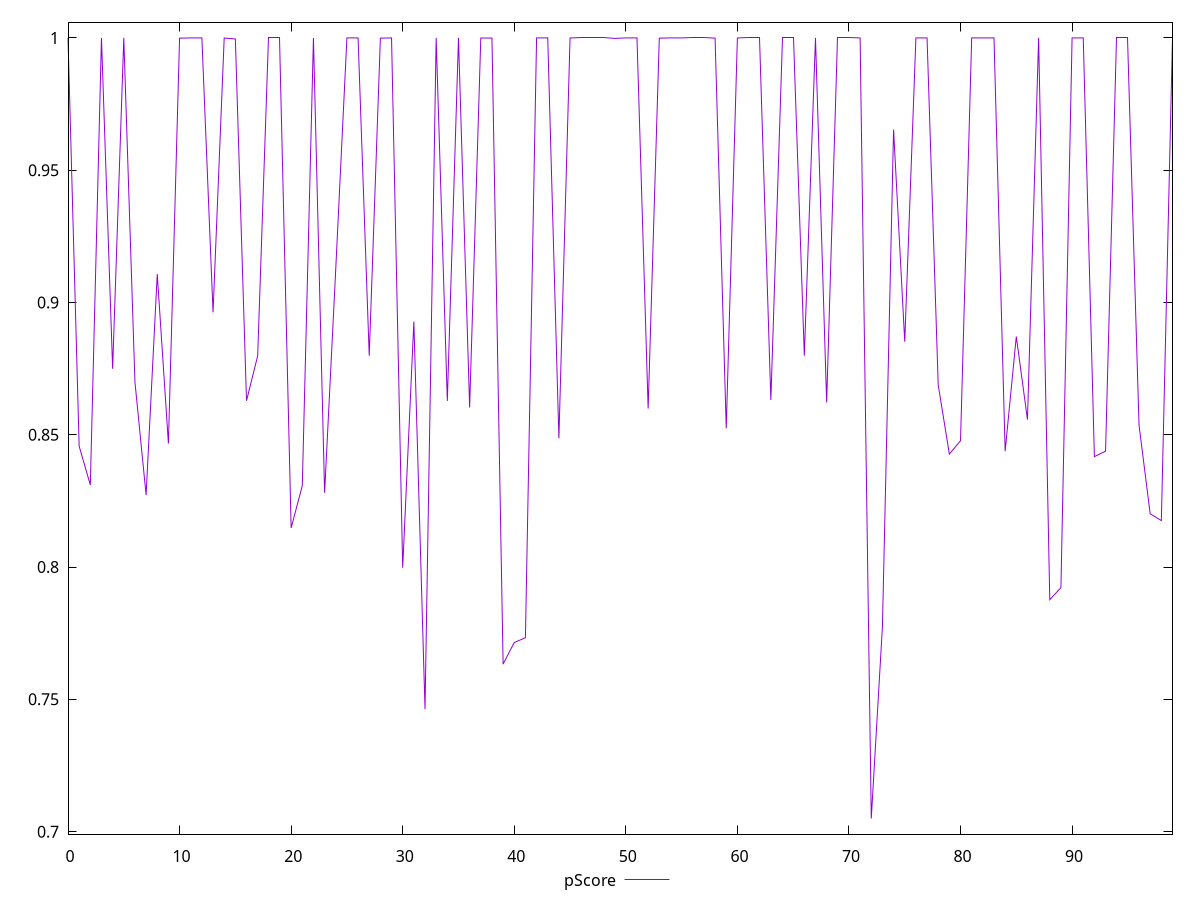 reset

$pScore <<EOF
0 0.999999381588822
1 0.8456897785740737
2 0.8310354349806417
3 0.9999925645161467
4 0.8749483964917271
5 0.9999995459276034
6 0.869926597811056
7 0.8272317033262762
8 0.9107185166244065
9 0.8466995774615513
10 0.9999048031969567
11 0.9999996252077206
12 0.999997945854854
13 0.8962536060784385
14 0.9999468030058167
15 0.9996018042522522
16 0.8628754789388402
17 0.8798209100723268
18 0.9999991217486857
19 0.9999989024722322
20 0.8147765722389539
21 0.8307378491780046
22 0.9999637594040841
23 0.8280709414955036
24 0.9127332796364197
25 0.9999993962902938
26 0.9999946175671757
27 0.879871475536227
28 0.9999122044982863
29 0.9999991873781628
30 0.7997636662201102
31 0.8927754426029615
32 0.7463410543261313
33 0.9999994273365045
34 0.8628068724339757
35 0.9999983997049187
36 0.8603039318574255
37 0.9999601950143167
38 0.9999640516812698
39 0.7633237939887872
40 0.7714922216418232
41 0.7732950353740025
42 0.9999990749289578
43 0.9999967943406626
44 0.8486600715199879
45 0.9999645185323227
46 0.9999983471442468
47 0.9999989076226696
48 0.9999990866783066
49 0.9998205725047224
50 0.9999969618625577
51 0.999998046498932
52 0.8599142056314424
53 0.9999194321224387
54 0.9999992389638539
55 0.9999966361460728
56 0.999997694555022
57 0.999999383619617
58 0.9999110391485846
59 0.8524137093853157
60 0.9999744399424588
61 0.9999988849456554
62 0.9999992506680759
63 0.8631475777073863
64 0.9999994155818761
65 0.9999988783977145
66 0.8798773378760375
67 0.9999996256144436
68 0.8622374095396784
69 0.9999992871973304
70 0.9999988056970536
71 0.9999946731380334
72 0.7049622769687446
73 0.7774994889596301
74 0.9653396115576496
75 0.8851857071683537
76 0.9999990057376209
77 0.9999901168343903
78 0.8688284343137631
79 0.842706894976837
80 0.8477674748444958
81 0.9999956442252884
82 0.9999928362529213
83 0.9999970846526325
84 0.8437851311907901
85 0.887143697594414
86 0.8557374622149603
87 0.9999992241881975
88 0.787666774140206
89 0.792229856499433
90 0.9999974175220523
91 0.9999984568622302
92 0.841748075657816
93 0.8438036321669752
94 0.9999990838917738
95 0.9999991858567725
96 0.8536153910550444
97 0.8201359010151474
98 0.8175721114881512
99 0.9999982175565865
EOF

set key outside below
set xrange [0:99]
set yrange [0.6990615299958306:1.0059003725873574]
set trange [0.6990615299958306:1.0059003725873574]
set terminal svg size 640, 500 enhanced background rgb 'white'
set output "reports/report_00028_2021-02-24T12-49-42.674Z/bootup-time/samples/card/pScore/values.svg"

plot $pScore title "pScore" with line

reset
